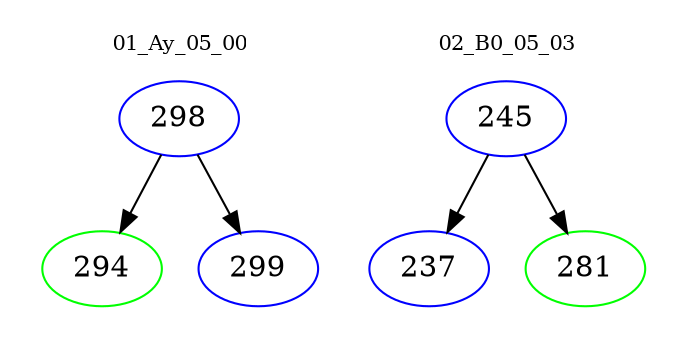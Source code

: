 digraph{
subgraph cluster_0 {
color = white
label = "01_Ay_05_00";
fontsize=10;
T0_298 [label="298", color="blue"]
T0_298 -> T0_294 [color="black"]
T0_294 [label="294", color="green"]
T0_298 -> T0_299 [color="black"]
T0_299 [label="299", color="blue"]
}
subgraph cluster_1 {
color = white
label = "02_B0_05_03";
fontsize=10;
T1_245 [label="245", color="blue"]
T1_245 -> T1_237 [color="black"]
T1_237 [label="237", color="blue"]
T1_245 -> T1_281 [color="black"]
T1_281 [label="281", color="green"]
}
}
